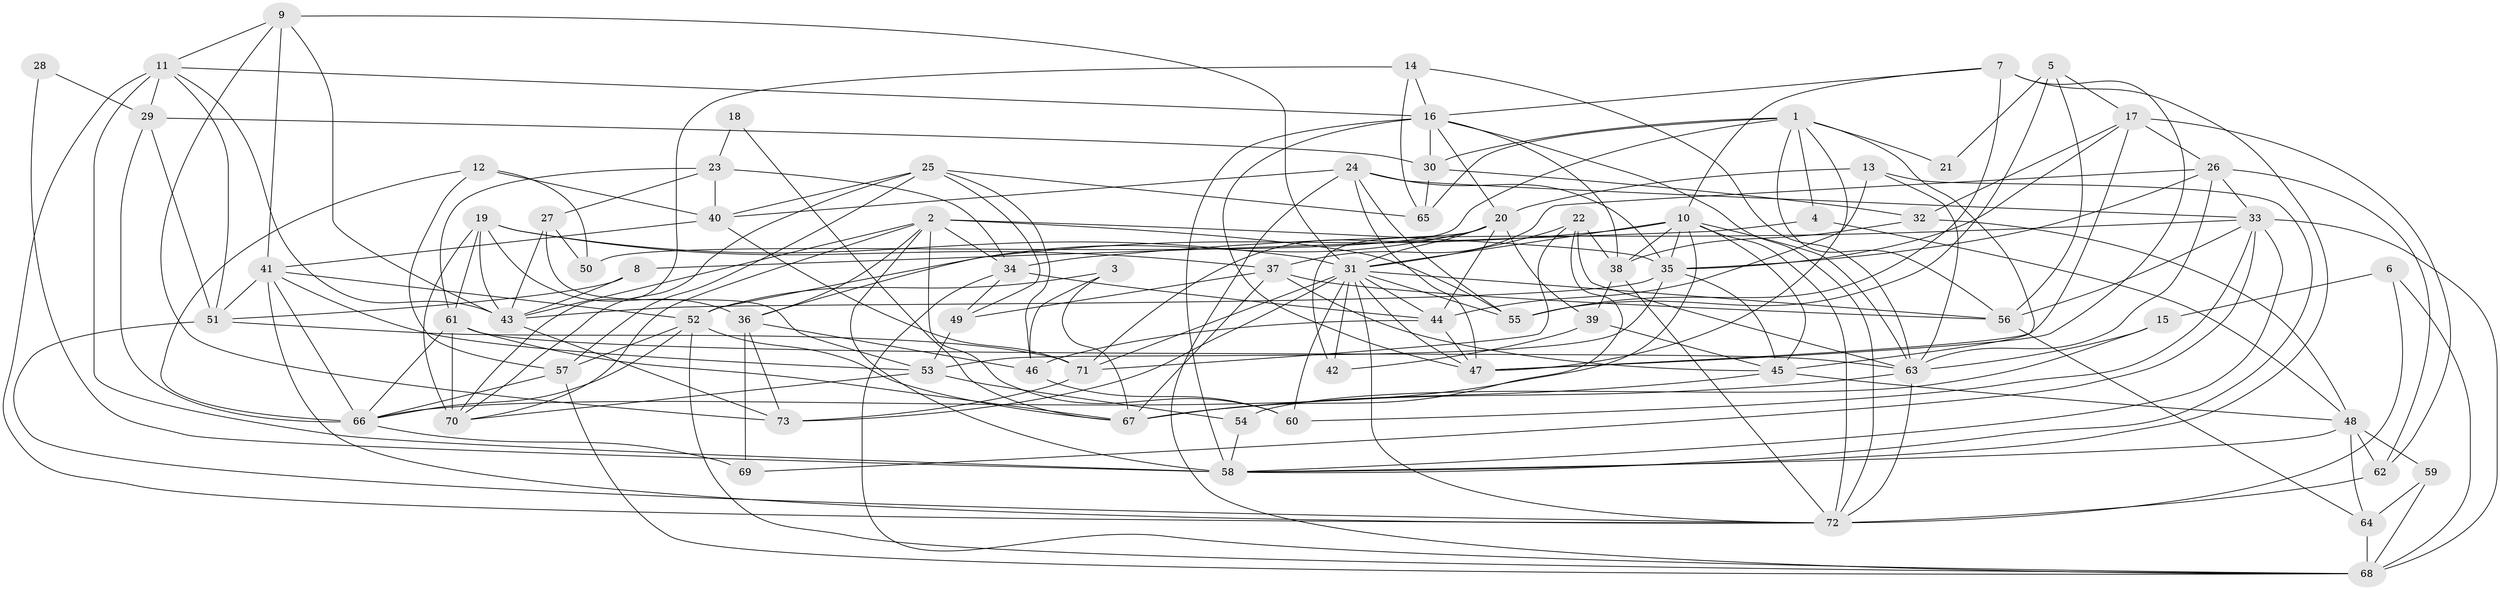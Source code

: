 // original degree distribution, {4: 0.2191780821917808, 3: 0.2671232876712329, 6: 0.1232876712328767, 5: 0.1917808219178082, 2: 0.15753424657534246, 8: 0.02054794520547945, 7: 0.02054794520547945}
// Generated by graph-tools (version 1.1) at 2025/02/03/09/25 03:02:13]
// undirected, 73 vertices, 205 edges
graph export_dot {
graph [start="1"]
  node [color=gray90,style=filled];
  1;
  2;
  3;
  4;
  5;
  6;
  7;
  8;
  9;
  10;
  11;
  12;
  13;
  14;
  15;
  16;
  17;
  18;
  19;
  20;
  21;
  22;
  23;
  24;
  25;
  26;
  27;
  28;
  29;
  30;
  31;
  32;
  33;
  34;
  35;
  36;
  37;
  38;
  39;
  40;
  41;
  42;
  43;
  44;
  45;
  46;
  47;
  48;
  49;
  50;
  51;
  52;
  53;
  54;
  55;
  56;
  57;
  58;
  59;
  60;
  61;
  62;
  63;
  64;
  65;
  66;
  67;
  68;
  69;
  70;
  71;
  72;
  73;
  1 -- 4 [weight=1.0];
  1 -- 21 [weight=1.0];
  1 -- 30 [weight=1.0];
  1 -- 45 [weight=1.0];
  1 -- 47 [weight=1.0];
  1 -- 50 [weight=1.0];
  1 -- 56 [weight=1.0];
  1 -- 65 [weight=1.0];
  2 -- 34 [weight=1.0];
  2 -- 35 [weight=1.0];
  2 -- 36 [weight=1.0];
  2 -- 43 [weight=1.0];
  2 -- 55 [weight=1.0];
  2 -- 58 [weight=1.0];
  2 -- 60 [weight=1.0];
  2 -- 70 [weight=1.0];
  3 -- 46 [weight=1.0];
  3 -- 52 [weight=1.0];
  3 -- 67 [weight=1.0];
  4 -- 8 [weight=1.0];
  4 -- 48 [weight=1.0];
  5 -- 17 [weight=1.0];
  5 -- 21 [weight=1.0];
  5 -- 55 [weight=2.0];
  5 -- 56 [weight=1.0];
  6 -- 15 [weight=1.0];
  6 -- 68 [weight=1.0];
  6 -- 72 [weight=1.0];
  7 -- 10 [weight=1.0];
  7 -- 16 [weight=1.0];
  7 -- 47 [weight=1.0];
  7 -- 55 [weight=1.0];
  7 -- 58 [weight=1.0];
  8 -- 43 [weight=1.0];
  8 -- 51 [weight=1.0];
  9 -- 11 [weight=1.0];
  9 -- 31 [weight=1.0];
  9 -- 41 [weight=1.0];
  9 -- 43 [weight=1.0];
  9 -- 73 [weight=1.0];
  10 -- 31 [weight=1.0];
  10 -- 35 [weight=1.0];
  10 -- 38 [weight=1.0];
  10 -- 45 [weight=1.0];
  10 -- 52 [weight=1.0];
  10 -- 63 [weight=1.0];
  10 -- 66 [weight=1.0];
  10 -- 72 [weight=1.0];
  11 -- 16 [weight=1.0];
  11 -- 29 [weight=1.0];
  11 -- 43 [weight=1.0];
  11 -- 51 [weight=1.0];
  11 -- 58 [weight=1.0];
  11 -- 72 [weight=1.0];
  12 -- 40 [weight=1.0];
  12 -- 50 [weight=1.0];
  12 -- 57 [weight=1.0];
  12 -- 66 [weight=1.0];
  13 -- 20 [weight=1.0];
  13 -- 44 [weight=1.0];
  13 -- 58 [weight=1.0];
  13 -- 63 [weight=1.0];
  14 -- 16 [weight=1.0];
  14 -- 63 [weight=1.0];
  14 -- 65 [weight=1.0];
  14 -- 70 [weight=1.0];
  15 -- 54 [weight=1.0];
  15 -- 63 [weight=1.0];
  16 -- 20 [weight=1.0];
  16 -- 30 [weight=1.0];
  16 -- 38 [weight=1.0];
  16 -- 47 [weight=1.0];
  16 -- 58 [weight=1.0];
  16 -- 72 [weight=1.0];
  17 -- 26 [weight=1.0];
  17 -- 32 [weight=1.0];
  17 -- 35 [weight=2.0];
  17 -- 47 [weight=1.0];
  17 -- 62 [weight=1.0];
  18 -- 23 [weight=1.0];
  18 -- 67 [weight=1.0];
  19 -- 31 [weight=1.0];
  19 -- 36 [weight=1.0];
  19 -- 37 [weight=1.0];
  19 -- 43 [weight=1.0];
  19 -- 61 [weight=1.0];
  19 -- 70 [weight=1.0];
  20 -- 31 [weight=1.0];
  20 -- 36 [weight=1.0];
  20 -- 39 [weight=1.0];
  20 -- 42 [weight=1.0];
  20 -- 44 [weight=1.0];
  20 -- 71 [weight=1.0];
  22 -- 31 [weight=1.0];
  22 -- 38 [weight=1.0];
  22 -- 63 [weight=1.0];
  22 -- 67 [weight=1.0];
  22 -- 71 [weight=1.0];
  23 -- 27 [weight=1.0];
  23 -- 34 [weight=2.0];
  23 -- 40 [weight=1.0];
  23 -- 61 [weight=1.0];
  24 -- 33 [weight=1.0];
  24 -- 35 [weight=2.0];
  24 -- 40 [weight=1.0];
  24 -- 47 [weight=1.0];
  24 -- 55 [weight=1.0];
  24 -- 68 [weight=1.0];
  25 -- 40 [weight=1.0];
  25 -- 46 [weight=1.0];
  25 -- 49 [weight=1.0];
  25 -- 57 [weight=1.0];
  25 -- 65 [weight=1.0];
  25 -- 70 [weight=1.0];
  26 -- 33 [weight=1.0];
  26 -- 35 [weight=1.0];
  26 -- 37 [weight=1.0];
  26 -- 62 [weight=1.0];
  26 -- 63 [weight=1.0];
  27 -- 43 [weight=1.0];
  27 -- 50 [weight=1.0];
  27 -- 53 [weight=1.0];
  28 -- 29 [weight=1.0];
  28 -- 58 [weight=2.0];
  29 -- 30 [weight=1.0];
  29 -- 51 [weight=1.0];
  29 -- 66 [weight=2.0];
  30 -- 32 [weight=1.0];
  30 -- 65 [weight=1.0];
  31 -- 42 [weight=1.0];
  31 -- 44 [weight=2.0];
  31 -- 47 [weight=1.0];
  31 -- 55 [weight=1.0];
  31 -- 56 [weight=1.0];
  31 -- 60 [weight=1.0];
  31 -- 71 [weight=1.0];
  31 -- 72 [weight=1.0];
  31 -- 73 [weight=1.0];
  32 -- 38 [weight=1.0];
  32 -- 48 [weight=1.0];
  33 -- 34 [weight=1.0];
  33 -- 56 [weight=1.0];
  33 -- 58 [weight=1.0];
  33 -- 60 [weight=1.0];
  33 -- 68 [weight=2.0];
  33 -- 69 [weight=1.0];
  34 -- 44 [weight=1.0];
  34 -- 49 [weight=1.0];
  34 -- 68 [weight=1.0];
  35 -- 43 [weight=1.0];
  35 -- 45 [weight=1.0];
  35 -- 53 [weight=1.0];
  36 -- 46 [weight=1.0];
  36 -- 69 [weight=2.0];
  36 -- 73 [weight=1.0];
  37 -- 45 [weight=1.0];
  37 -- 49 [weight=1.0];
  37 -- 56 [weight=1.0];
  37 -- 67 [weight=1.0];
  38 -- 39 [weight=1.0];
  38 -- 72 [weight=1.0];
  39 -- 42 [weight=1.0];
  39 -- 45 [weight=1.0];
  40 -- 41 [weight=1.0];
  40 -- 71 [weight=1.0];
  41 -- 51 [weight=1.0];
  41 -- 52 [weight=1.0];
  41 -- 53 [weight=1.0];
  41 -- 66 [weight=1.0];
  41 -- 72 [weight=1.0];
  43 -- 73 [weight=1.0];
  44 -- 46 [weight=2.0];
  44 -- 47 [weight=1.0];
  45 -- 48 [weight=1.0];
  45 -- 67 [weight=1.0];
  46 -- 60 [weight=1.0];
  48 -- 58 [weight=1.0];
  48 -- 59 [weight=1.0];
  48 -- 62 [weight=1.0];
  48 -- 64 [weight=1.0];
  49 -- 53 [weight=1.0];
  51 -- 71 [weight=1.0];
  51 -- 72 [weight=1.0];
  52 -- 57 [weight=1.0];
  52 -- 66 [weight=1.0];
  52 -- 67 [weight=1.0];
  52 -- 68 [weight=1.0];
  53 -- 54 [weight=1.0];
  53 -- 70 [weight=1.0];
  54 -- 58 [weight=1.0];
  56 -- 64 [weight=1.0];
  57 -- 66 [weight=1.0];
  57 -- 68 [weight=1.0];
  59 -- 64 [weight=2.0];
  59 -- 68 [weight=1.0];
  61 -- 63 [weight=1.0];
  61 -- 66 [weight=1.0];
  61 -- 67 [weight=1.0];
  61 -- 70 [weight=1.0];
  62 -- 72 [weight=1.0];
  63 -- 67 [weight=1.0];
  63 -- 72 [weight=1.0];
  64 -- 68 [weight=1.0];
  66 -- 69 [weight=1.0];
  71 -- 73 [weight=2.0];
}

